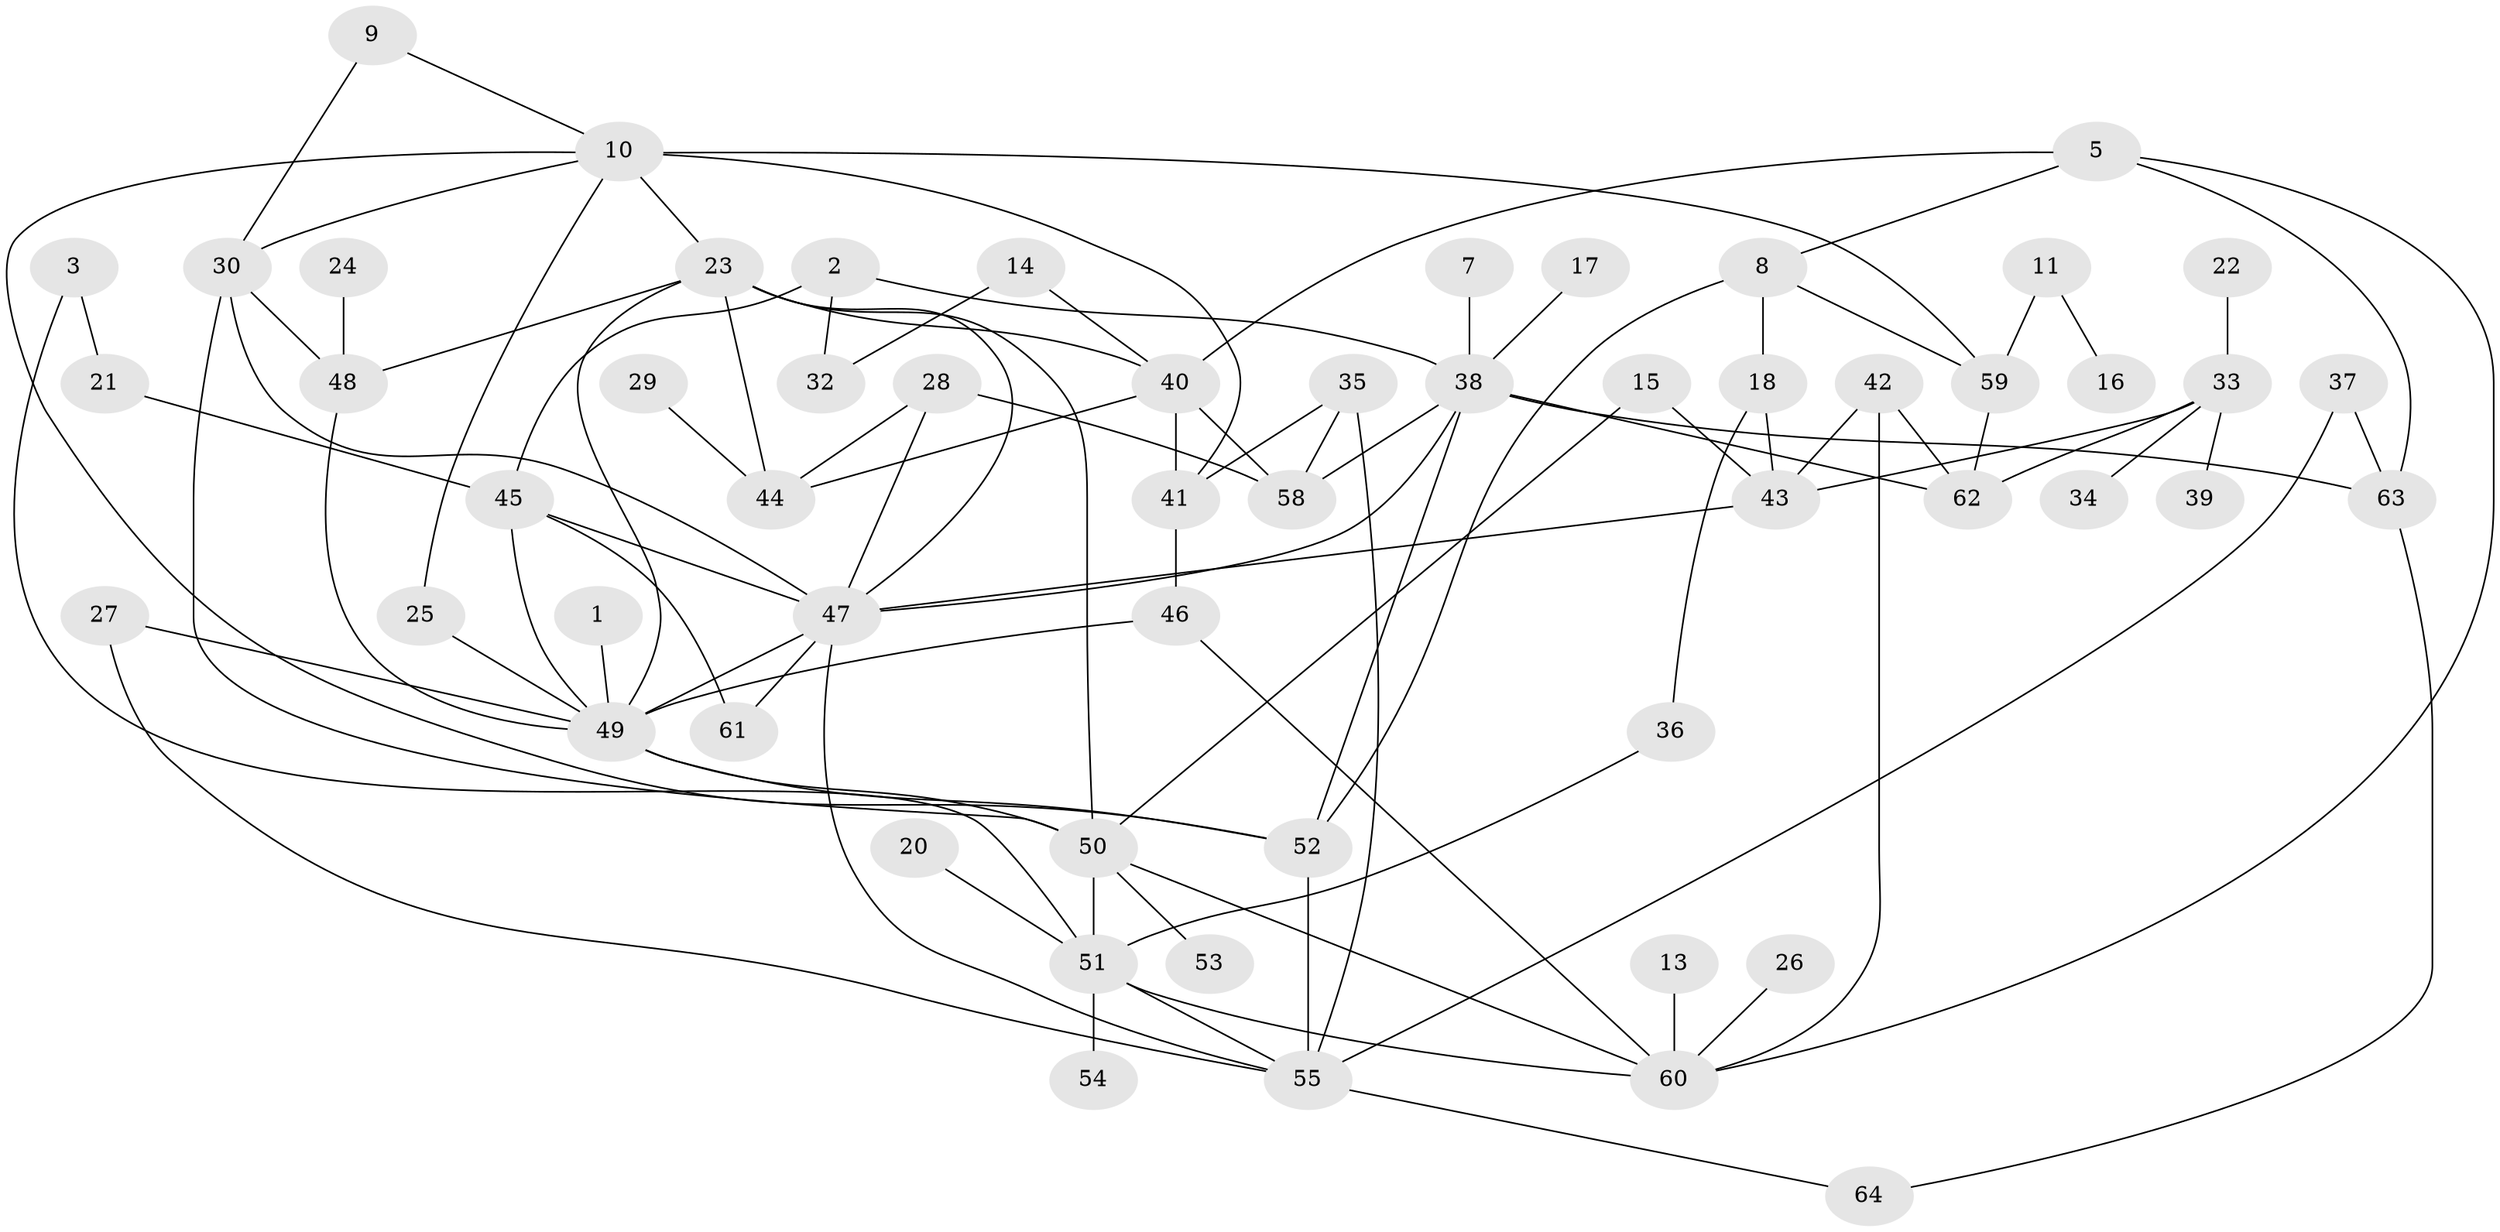 // original degree distribution, {2: 0.28125, 1: 0.2265625, 4: 0.125, 3: 0.1953125, 0: 0.046875, 5: 0.078125, 6: 0.03125, 7: 0.015625}
// Generated by graph-tools (version 1.1) at 2025/25/03/09/25 03:25:14]
// undirected, 57 vertices, 97 edges
graph export_dot {
graph [start="1"]
  node [color=gray90,style=filled];
  1;
  2;
  3;
  5;
  7;
  8;
  9;
  10;
  11;
  13;
  14;
  15;
  16;
  17;
  18;
  20;
  21;
  22;
  23;
  24;
  25;
  26;
  27;
  28;
  29;
  30;
  32;
  33;
  34;
  35;
  36;
  37;
  38;
  39;
  40;
  41;
  42;
  43;
  44;
  45;
  46;
  47;
  48;
  49;
  50;
  51;
  52;
  53;
  54;
  55;
  58;
  59;
  60;
  61;
  62;
  63;
  64;
  1 -- 49 [weight=1.0];
  2 -- 32 [weight=1.0];
  2 -- 38 [weight=1.0];
  2 -- 45 [weight=1.0];
  3 -- 21 [weight=1.0];
  3 -- 51 [weight=1.0];
  5 -- 8 [weight=1.0];
  5 -- 40 [weight=1.0];
  5 -- 60 [weight=1.0];
  5 -- 63 [weight=1.0];
  7 -- 38 [weight=2.0];
  8 -- 18 [weight=2.0];
  8 -- 52 [weight=1.0];
  8 -- 59 [weight=1.0];
  9 -- 10 [weight=1.0];
  9 -- 30 [weight=1.0];
  10 -- 23 [weight=1.0];
  10 -- 25 [weight=1.0];
  10 -- 30 [weight=1.0];
  10 -- 41 [weight=1.0];
  10 -- 52 [weight=1.0];
  10 -- 59 [weight=2.0];
  11 -- 16 [weight=1.0];
  11 -- 59 [weight=1.0];
  13 -- 60 [weight=1.0];
  14 -- 32 [weight=1.0];
  14 -- 40 [weight=1.0];
  15 -- 43 [weight=1.0];
  15 -- 50 [weight=1.0];
  17 -- 38 [weight=1.0];
  18 -- 36 [weight=1.0];
  18 -- 43 [weight=1.0];
  20 -- 51 [weight=1.0];
  21 -- 45 [weight=1.0];
  22 -- 33 [weight=1.0];
  23 -- 40 [weight=1.0];
  23 -- 44 [weight=1.0];
  23 -- 47 [weight=1.0];
  23 -- 48 [weight=1.0];
  23 -- 49 [weight=1.0];
  23 -- 50 [weight=1.0];
  24 -- 48 [weight=1.0];
  25 -- 49 [weight=1.0];
  26 -- 60 [weight=1.0];
  27 -- 49 [weight=1.0];
  27 -- 55 [weight=1.0];
  28 -- 44 [weight=1.0];
  28 -- 47 [weight=1.0];
  28 -- 58 [weight=1.0];
  29 -- 44 [weight=1.0];
  30 -- 47 [weight=1.0];
  30 -- 48 [weight=1.0];
  30 -- 50 [weight=1.0];
  33 -- 34 [weight=1.0];
  33 -- 39 [weight=1.0];
  33 -- 43 [weight=1.0];
  33 -- 62 [weight=1.0];
  35 -- 41 [weight=1.0];
  35 -- 55 [weight=1.0];
  35 -- 58 [weight=1.0];
  36 -- 51 [weight=1.0];
  37 -- 55 [weight=1.0];
  37 -- 63 [weight=1.0];
  38 -- 47 [weight=1.0];
  38 -- 52 [weight=1.0];
  38 -- 58 [weight=1.0];
  38 -- 62 [weight=1.0];
  38 -- 63 [weight=1.0];
  40 -- 41 [weight=1.0];
  40 -- 44 [weight=1.0];
  40 -- 58 [weight=1.0];
  41 -- 46 [weight=1.0];
  42 -- 43 [weight=1.0];
  42 -- 60 [weight=1.0];
  42 -- 62 [weight=1.0];
  43 -- 47 [weight=1.0];
  45 -- 47 [weight=1.0];
  45 -- 49 [weight=1.0];
  45 -- 61 [weight=1.0];
  46 -- 49 [weight=1.0];
  46 -- 60 [weight=1.0];
  47 -- 49 [weight=1.0];
  47 -- 55 [weight=1.0];
  47 -- 61 [weight=1.0];
  48 -- 49 [weight=1.0];
  49 -- 50 [weight=1.0];
  49 -- 52 [weight=1.0];
  50 -- 51 [weight=1.0];
  50 -- 53 [weight=1.0];
  50 -- 60 [weight=1.0];
  51 -- 54 [weight=1.0];
  51 -- 55 [weight=1.0];
  51 -- 60 [weight=1.0];
  52 -- 55 [weight=1.0];
  55 -- 64 [weight=1.0];
  59 -- 62 [weight=1.0];
  63 -- 64 [weight=1.0];
}

